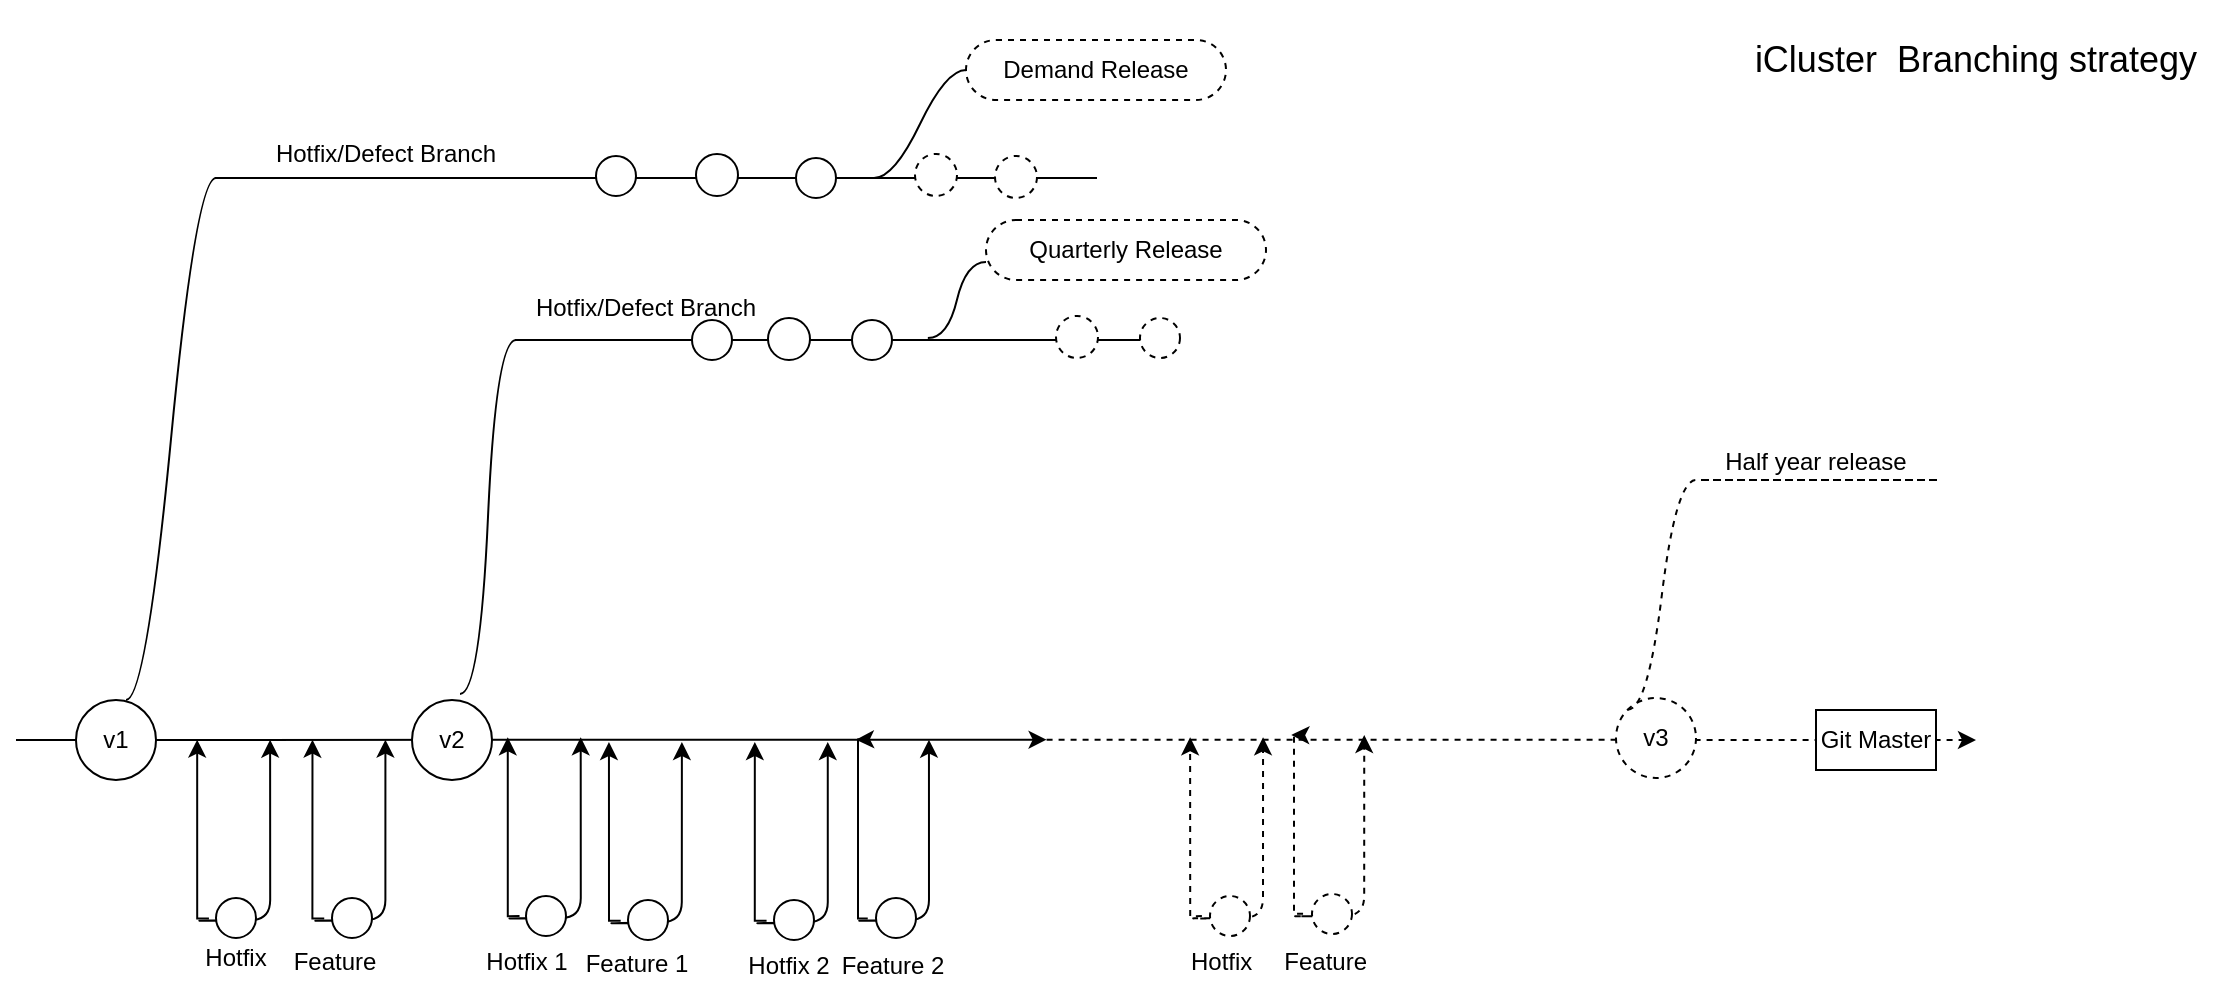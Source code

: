 <mxfile version="10.6.7" type="github"><diagram id="ERCZ-sif88_m20SyBogj" name="Page-1"><mxGraphModel dx="1394" dy="747" grid="1" gridSize="10" guides="1" tooltips="1" connect="1" arrows="1" fold="1" page="1" pageScale="1" pageWidth="1654" pageHeight="2336" math="0" shadow="0"><root><mxCell id="0"/><mxCell id="1" parent="0"/><mxCell id="cezSPCmCXMvMtt4Wc82V-1" value="" style="endArrow=classic;html=1;dashed=1;exitX=1;exitY=0.5;exitDx=0;exitDy=0;" edge="1" parent="1"><mxGeometry width="50" height="50" relative="1" as="geometry"><mxPoint x="535.294" y="399.824" as="sourcePoint"/><mxPoint x="1000" y="400.0" as="targetPoint"/></mxGeometry></mxCell><mxCell id="cezSPCmCXMvMtt4Wc82V-2" value="" style="endArrow=classic;html=1;entryX=1;entryY=0.5;entryDx=0;entryDy=0;" edge="1" parent="1"><mxGeometry width="50" height="50" relative="1" as="geometry"><mxPoint x="20" y="400.0" as="sourcePoint"/><mxPoint x="535.294" y="399.824" as="targetPoint"/></mxGeometry></mxCell><mxCell id="cezSPCmCXMvMtt4Wc82V-3" value="v1" style="ellipse;whiteSpace=wrap;html=1;aspect=fixed;" vertex="1" parent="1"><mxGeometry x="50" y="380" width="40" height="40" as="geometry"/></mxCell><mxCell id="cezSPCmCXMvMtt4Wc82V-4" value="Git Master" style="rounded=0;whiteSpace=wrap;html=1;" vertex="1" parent="1"><mxGeometry x="920" y="385" width="60" height="30" as="geometry"/></mxCell><mxCell id="cezSPCmCXMvMtt4Wc82V-5" value="" style="whiteSpace=wrap;html=1;shape=partialRectangle;top=0;left=0;bottom=1;right=0;points=[[0,1],[1,1]];strokeColor=#000000;fillColor=none;align=center;verticalAlign=bottom;routingCenterY=0.5;snapToPoint=1;container=1;recursiveResize=0;autosize=1;treeFolding=1;" vertex="1" parent="1"><mxGeometry x="120" y="99" width="440" height="20" as="geometry"/></mxCell><mxCell id="cezSPCmCXMvMtt4Wc82V-6" value="" style="ellipse;whiteSpace=wrap;html=1;aspect=fixed;" vertex="1" parent="cezSPCmCXMvMtt4Wc82V-5"><mxGeometry x="240" y="8" width="21" height="21" as="geometry"/></mxCell><mxCell id="cezSPCmCXMvMtt4Wc82V-7" value="" style="ellipse;whiteSpace=wrap;html=1;aspect=fixed;" vertex="1" parent="cezSPCmCXMvMtt4Wc82V-5"><mxGeometry x="190" y="9" width="20" height="20" as="geometry"/></mxCell><mxCell id="cezSPCmCXMvMtt4Wc82V-8" value="" style="edgeStyle=entityRelationEdgeStyle;startArrow=none;endArrow=none;segment=10;curved=1;" edge="1" parent="1" target="cezSPCmCXMvMtt4Wc82V-5"><mxGeometry relative="1" as="geometry"><mxPoint x="75" y="380.0" as="sourcePoint"/></mxGeometry></mxCell><mxCell id="cezSPCmCXMvMtt4Wc82V-9" value="" style="whiteSpace=wrap;html=1;shape=partialRectangle;top=0;left=0;bottom=1;right=0;points=[[0,1],[1,1]];strokeColor=#000000;fillColor=none;align=center;verticalAlign=bottom;routingCenterY=0.5;snapToPoint=1;container=1;recursiveResize=0;autosize=1;treeFolding=1;" vertex="1" parent="1"><mxGeometry x="270" y="170" width="330" height="30" as="geometry"/></mxCell><mxCell id="cezSPCmCXMvMtt4Wc82V-10" value="Hotfix/Defect Branch" style="text;html=1;strokeColor=none;fillColor=none;align=center;verticalAlign=middle;whiteSpace=wrap;rounded=0;" vertex="1" parent="cezSPCmCXMvMtt4Wc82V-9"><mxGeometry y="4" width="130" height="20" as="geometry"/></mxCell><mxCell id="cezSPCmCXMvMtt4Wc82V-11" value="" style="ellipse;whiteSpace=wrap;html=1;aspect=fixed;dashed=1;" vertex="1" parent="cezSPCmCXMvMtt4Wc82V-9"><mxGeometry x="270" y="18" width="21" height="21" as="geometry"/></mxCell><mxCell id="cezSPCmCXMvMtt4Wc82V-12" value="" style="ellipse;whiteSpace=wrap;html=1;aspect=fixed;dashed=1;" vertex="1" parent="cezSPCmCXMvMtt4Wc82V-9"><mxGeometry x="312" y="19" width="20" height="20" as="geometry"/></mxCell><mxCell id="cezSPCmCXMvMtt4Wc82V-13" value="" style="edgeStyle=entityRelationEdgeStyle;startArrow=none;endArrow=none;segment=10;curved=1;entryX=0;entryY=1;entryDx=0;entryDy=0;" edge="1" parent="1" target="cezSPCmCXMvMtt4Wc82V-9"><mxGeometry relative="1" as="geometry"><mxPoint x="242" y="377" as="sourcePoint"/><mxPoint x="280" y="203" as="targetPoint"/></mxGeometry></mxCell><mxCell id="cezSPCmCXMvMtt4Wc82V-14" value="v3" style="ellipse;whiteSpace=wrap;html=1;aspect=fixed;dashed=1;" vertex="1" parent="1"><mxGeometry x="820" y="379" width="40" height="40" as="geometry"/></mxCell><mxCell id="cezSPCmCXMvMtt4Wc82V-15" value="" style="ellipse;whiteSpace=wrap;html=1;aspect=fixed;" vertex="1" parent="1"><mxGeometry x="410" y="109" width="20" height="20" as="geometry"/></mxCell><mxCell id="cezSPCmCXMvMtt4Wc82V-16" value="Hotfix/Defect Branch" style="text;html=1;strokeColor=none;fillColor=none;align=center;verticalAlign=middle;whiteSpace=wrap;rounded=0;" vertex="1" parent="1"><mxGeometry x="140" y="97" width="130" height="20" as="geometry"/></mxCell><mxCell id="cezSPCmCXMvMtt4Wc82V-17" value="" style="ellipse;whiteSpace=wrap;html=1;aspect=fixed;" vertex="1" parent="1"><mxGeometry x="396" y="189" width="21" height="21" as="geometry"/></mxCell><mxCell id="cezSPCmCXMvMtt4Wc82V-18" value="" style="ellipse;whiteSpace=wrap;html=1;aspect=fixed;" vertex="1" parent="1"><mxGeometry x="358" y="190" width="20" height="20" as="geometry"/></mxCell><mxCell id="cezSPCmCXMvMtt4Wc82V-19" value="" style="ellipse;whiteSpace=wrap;html=1;aspect=fixed;" vertex="1" parent="1"><mxGeometry x="438" y="190" width="20" height="20" as="geometry"/></mxCell><mxCell id="cezSPCmCXMvMtt4Wc82V-20" value="Quarterly Release" style="whiteSpace=wrap;html=1;rounded=1;arcSize=50;align=center;verticalAlign=middle;container=1;recursiveResize=0;strokeWidth=1;autosize=1;spacing=4;treeFolding=1;dashed=1;" vertex="1" parent="1"><mxGeometry x="505" y="140" width="140" height="30" as="geometry"/></mxCell><mxCell id="cezSPCmCXMvMtt4Wc82V-21" value="" style="edgeStyle=entityRelationEdgeStyle;startArrow=none;endArrow=none;segment=10;curved=1;exitX=0.624;exitY=0.967;exitDx=0;exitDy=0;exitPerimeter=0;" edge="1" parent="1" source="cezSPCmCXMvMtt4Wc82V-9"><mxGeometry relative="1" as="geometry"><mxPoint x="485" y="200" as="sourcePoint"/><mxPoint x="505" y="161" as="targetPoint"/></mxGeometry></mxCell><mxCell id="cezSPCmCXMvMtt4Wc82V-22" value="Demand Release" style="whiteSpace=wrap;html=1;rounded=1;arcSize=50;align=center;verticalAlign=middle;container=1;recursiveResize=0;strokeWidth=1;autosize=1;spacing=4;treeFolding=1;dashed=1;" vertex="1" parent="1"><mxGeometry x="495" y="50" width="130" height="30" as="geometry"/></mxCell><mxCell id="cezSPCmCXMvMtt4Wc82V-23" value="" style="edgeStyle=entityRelationEdgeStyle;startArrow=none;endArrow=none;segment=10;curved=1;" edge="1" parent="1" target="cezSPCmCXMvMtt4Wc82V-22"><mxGeometry relative="1" as="geometry"><mxPoint x="449" y="119" as="sourcePoint"/></mxGeometry></mxCell><mxCell id="cezSPCmCXMvMtt4Wc82V-24" value="" style="ellipse;whiteSpace=wrap;html=1;aspect=fixed;dashed=1;" vertex="1" parent="1"><mxGeometry x="469.5" y="107" width="21" height="21" as="geometry"/></mxCell><mxCell id="cezSPCmCXMvMtt4Wc82V-25" value="" style="ellipse;whiteSpace=wrap;html=1;aspect=fixed;dashed=1;" vertex="1" parent="1"><mxGeometry x="509.5" y="108" width="21" height="21" as="geometry"/></mxCell><mxCell id="cezSPCmCXMvMtt4Wc82V-26" value="Half year release" style="whiteSpace=wrap;html=1;shape=partialRectangle;top=0;left=0;bottom=1;right=0;points=[[0,1],[1,1]];strokeColor=#000000;fillColor=none;align=center;verticalAlign=bottom;routingCenterY=0.5;snapToPoint=1;container=1;recursiveResize=0;autosize=1;treeFolding=1;dashed=1;" vertex="1" parent="1"><mxGeometry x="860" y="250" width="120" height="20" as="geometry"/></mxCell><mxCell id="cezSPCmCXMvMtt4Wc82V-27" value="" style="edgeStyle=entityRelationEdgeStyle;startArrow=none;endArrow=none;segment=10;curved=1;exitX=0;exitY=0;exitDx=0;exitDy=0;dashed=1;" edge="1" parent="1" source="cezSPCmCXMvMtt4Wc82V-14" target="cezSPCmCXMvMtt4Wc82V-26"><mxGeometry relative="1" as="geometry"><mxPoint x="820" y="290" as="sourcePoint"/></mxGeometry></mxCell><mxCell id="cezSPCmCXMvMtt4Wc82V-28" value="v2" style="ellipse;whiteSpace=wrap;html=1;aspect=fixed;" vertex="1" parent="1"><mxGeometry x="218" y="380" width="40" height="40" as="geometry"/></mxCell><mxCell id="cezSPCmCXMvMtt4Wc82V-29" value="&lt;font style=&quot;font-size: 18px&quot;&gt;iCluster&amp;nbsp; Branching strategy&lt;/font&gt;" style="text;html=1;strokeColor=none;fillColor=none;align=center;verticalAlign=middle;whiteSpace=wrap;rounded=0;dashed=1;" vertex="1" parent="1"><mxGeometry x="870" y="30" width="260" height="60" as="geometry"/></mxCell><mxCell id="cezSPCmCXMvMtt4Wc82V-30" value="Hotfix" style="text;html=1;strokeColor=none;fillColor=none;align=center;verticalAlign=middle;whiteSpace=wrap;rounded=0;" vertex="1" parent="1"><mxGeometry x="110" y="499" width="40" height="20" as="geometry"/></mxCell><mxCell id="cezSPCmCXMvMtt4Wc82V-31" value="" style="endArrow=classic;html=1;edgeStyle=orthogonalEdgeStyle;" edge="1" parent="1"><mxGeometry width="50" height="50" relative="1" as="geometry"><mxPoint x="124.706" y="490.412" as="sourcePoint"/><mxPoint x="147.059" y="399.824" as="targetPoint"/><Array as="points"><mxPoint x="107" y="490"/><mxPoint x="158" y="490"/></Array></mxGeometry></mxCell><mxCell id="cezSPCmCXMvMtt4Wc82V-32" style="edgeStyle=orthogonalEdgeStyle;rounded=0;orthogonalLoop=1;jettySize=auto;html=1;" edge="1" parent="1"><mxGeometry relative="1" as="geometry"><mxPoint x="110.588" y="399.824" as="targetPoint"/><mxPoint x="116.471" y="489.235" as="sourcePoint"/><Array as="points"><mxPoint x="111" y="489"/></Array></mxGeometry></mxCell><mxCell id="cezSPCmCXMvMtt4Wc82V-33" value="" style="ellipse;whiteSpace=wrap;html=1;aspect=fixed;" vertex="1" parent="1"><mxGeometry x="120" y="479" width="20" height="20" as="geometry"/></mxCell><mxCell id="cezSPCmCXMvMtt4Wc82V-34" value="Feature" style="text;html=1;strokeColor=none;fillColor=none;align=center;verticalAlign=middle;whiteSpace=wrap;rounded=0;" vertex="1" parent="1"><mxGeometry x="150" y="501" width="59" height="20" as="geometry"/></mxCell><mxCell id="cezSPCmCXMvMtt4Wc82V-35" style="edgeStyle=orthogonalEdgeStyle;rounded=0;orthogonalLoop=1;jettySize=auto;html=1;" edge="1" parent="1"><mxGeometry relative="1" as="geometry"><mxPoint x="168.235" y="399.824" as="targetPoint"/><mxPoint x="174.118" y="489.235" as="sourcePoint"/><Array as="points"><mxPoint x="169" y="489"/></Array></mxGeometry></mxCell><mxCell id="cezSPCmCXMvMtt4Wc82V-36" value="" style="endArrow=classic;html=1;edgeStyle=orthogonalEdgeStyle;" edge="1" parent="1"><mxGeometry width="50" height="50" relative="1" as="geometry"><mxPoint x="182.353" y="490.412" as="sourcePoint"/><mxPoint x="204.706" y="399.824" as="targetPoint"/><Array as="points"><mxPoint x="165" y="490"/><mxPoint x="216" y="490"/></Array></mxGeometry></mxCell><mxCell id="cezSPCmCXMvMtt4Wc82V-37" value="" style="ellipse;whiteSpace=wrap;html=1;aspect=fixed;" vertex="1" parent="1"><mxGeometry x="178" y="479" width="20" height="20" as="geometry"/></mxCell><mxCell id="cezSPCmCXMvMtt4Wc82V-38" value="" style="endArrow=classic;html=1;edgeStyle=orthogonalEdgeStyle;" edge="1" parent="1"><mxGeometry width="50" height="50" relative="1" as="geometry"><mxPoint x="280" y="489.235" as="sourcePoint"/><mxPoint x="302.353" y="398.647" as="targetPoint"/><Array as="points"><mxPoint x="262" y="489"/><mxPoint x="313" y="489"/></Array></mxGeometry></mxCell><mxCell id="cezSPCmCXMvMtt4Wc82V-39" style="edgeStyle=orthogonalEdgeStyle;rounded=0;orthogonalLoop=1;jettySize=auto;html=1;" edge="1" parent="1"><mxGeometry relative="1" as="geometry"><mxPoint x="265.882" y="398.647" as="targetPoint"/><mxPoint x="271.765" y="488.059" as="sourcePoint"/><Array as="points"><mxPoint x="266" y="488"/></Array></mxGeometry></mxCell><mxCell id="cezSPCmCXMvMtt4Wc82V-40" value="" style="ellipse;whiteSpace=wrap;html=1;aspect=fixed;" vertex="1" parent="1"><mxGeometry x="275" y="478" width="20" height="20" as="geometry"/></mxCell><mxCell id="cezSPCmCXMvMtt4Wc82V-41" value="" style="endArrow=classic;html=1;edgeStyle=orthogonalEdgeStyle;" edge="1" parent="1"><mxGeometry width="50" height="50" relative="1" as="geometry"><mxPoint x="330.588" y="491.588" as="sourcePoint"/><mxPoint x="352.941" y="401" as="targetPoint"/><Array as="points"><mxPoint x="313" y="491"/><mxPoint x="364" y="491"/></Array></mxGeometry></mxCell><mxCell id="cezSPCmCXMvMtt4Wc82V-42" style="edgeStyle=orthogonalEdgeStyle;rounded=0;orthogonalLoop=1;jettySize=auto;html=1;" edge="1" parent="1"><mxGeometry relative="1" as="geometry"><mxPoint x="316.471" y="401" as="targetPoint"/><mxPoint x="322.353" y="490.412" as="sourcePoint"/><Array as="points"><mxPoint x="317" y="490"/></Array></mxGeometry></mxCell><mxCell id="cezSPCmCXMvMtt4Wc82V-43" value="" style="ellipse;whiteSpace=wrap;html=1;aspect=fixed;" vertex="1" parent="1"><mxGeometry x="326" y="480" width="20" height="20" as="geometry"/></mxCell><mxCell id="cezSPCmCXMvMtt4Wc82V-44" value="" style="endArrow=classic;html=1;edgeStyle=orthogonalEdgeStyle;" edge="1" parent="1"><mxGeometry width="50" height="50" relative="1" as="geometry"><mxPoint x="403.529" y="491.588" as="sourcePoint"/><mxPoint x="425.882" y="401" as="targetPoint"/><Array as="points"><mxPoint x="386" y="491"/><mxPoint x="437" y="491"/></Array></mxGeometry></mxCell><mxCell id="cezSPCmCXMvMtt4Wc82V-45" style="edgeStyle=orthogonalEdgeStyle;rounded=0;orthogonalLoop=1;jettySize=auto;html=1;" edge="1" parent="1"><mxGeometry relative="1" as="geometry"><mxPoint x="389.412" y="401" as="targetPoint"/><mxPoint x="395.294" y="490.412" as="sourcePoint"/><Array as="points"><mxPoint x="390" y="490"/></Array></mxGeometry></mxCell><mxCell id="cezSPCmCXMvMtt4Wc82V-46" value="" style="ellipse;whiteSpace=wrap;html=1;aspect=fixed;" vertex="1" parent="1"><mxGeometry x="399" y="480" width="20" height="20" as="geometry"/></mxCell><mxCell id="cezSPCmCXMvMtt4Wc82V-47" value="" style="endArrow=classic;html=1;edgeStyle=orthogonalEdgeStyle;" edge="1" parent="1"><mxGeometry width="50" height="50" relative="1" as="geometry"><mxPoint x="454.118" y="490.412" as="sourcePoint"/><mxPoint x="476.471" y="399.824" as="targetPoint"/><Array as="points"><mxPoint x="437" y="490"/><mxPoint x="488" y="490"/></Array></mxGeometry></mxCell><mxCell id="cezSPCmCXMvMtt4Wc82V-48" style="edgeStyle=orthogonalEdgeStyle;rounded=0;orthogonalLoop=1;jettySize=auto;html=1;" edge="1" parent="1"><mxGeometry relative="1" as="geometry"><mxPoint x="440" y="399.824" as="targetPoint"/><mxPoint x="445.882" y="489.235" as="sourcePoint"/><Array as="points"><mxPoint x="441" y="489"/></Array></mxGeometry></mxCell><mxCell id="cezSPCmCXMvMtt4Wc82V-49" value="" style="ellipse;whiteSpace=wrap;html=1;aspect=fixed;" vertex="1" parent="1"><mxGeometry x="450" y="479" width="20" height="20" as="geometry"/></mxCell><mxCell id="cezSPCmCXMvMtt4Wc82V-50" value="Hotfix 1" style="text;html=1;strokeColor=none;fillColor=none;align=center;verticalAlign=middle;whiteSpace=wrap;rounded=0;" vertex="1" parent="1"><mxGeometry x="250" y="501" width="51" height="20" as="geometry"/></mxCell><mxCell id="cezSPCmCXMvMtt4Wc82V-51" value="Feature 1" style="text;html=1;strokeColor=none;fillColor=none;align=center;verticalAlign=middle;whiteSpace=wrap;rounded=0;" vertex="1" parent="1"><mxGeometry x="301" y="502" width="59" height="20" as="geometry"/></mxCell><mxCell id="cezSPCmCXMvMtt4Wc82V-52" value="Hotfix 2" style="text;html=1;strokeColor=none;fillColor=none;align=center;verticalAlign=middle;whiteSpace=wrap;rounded=0;" vertex="1" parent="1"><mxGeometry x="384" y="503" width="45" height="20" as="geometry"/></mxCell><mxCell id="cezSPCmCXMvMtt4Wc82V-53" value="Feature 2" style="text;html=1;strokeColor=none;fillColor=none;align=center;verticalAlign=middle;whiteSpace=wrap;rounded=0;" vertex="1" parent="1"><mxGeometry x="429" y="503" width="59" height="20" as="geometry"/></mxCell><mxCell id="cezSPCmCXMvMtt4Wc82V-54" value="" style="endArrow=classic;html=1;edgeStyle=orthogonalEdgeStyle;dashed=1;" edge="1" parent="1"><mxGeometry width="50" height="50" relative="1" as="geometry"><mxPoint x="621.176" y="489.235" as="sourcePoint"/><mxPoint x="643.529" y="398.647" as="targetPoint"/><Array as="points"><mxPoint x="604" y="489"/><mxPoint x="655" y="489"/></Array></mxGeometry></mxCell><mxCell id="cezSPCmCXMvMtt4Wc82V-55" style="edgeStyle=orthogonalEdgeStyle;rounded=0;orthogonalLoop=1;jettySize=auto;html=1;dashed=1;" edge="1" parent="1"><mxGeometry relative="1" as="geometry"><mxPoint x="607.059" y="398.647" as="targetPoint"/><mxPoint x="612.941" y="488.059" as="sourcePoint"/><Array as="points"><mxPoint x="608" y="488"/></Array></mxGeometry></mxCell><mxCell id="cezSPCmCXMvMtt4Wc82V-56" value="" style="ellipse;whiteSpace=wrap;html=1;aspect=fixed;dashed=1;" vertex="1" parent="1"><mxGeometry x="617" y="478" width="20" height="20" as="geometry"/></mxCell><mxCell id="cezSPCmCXMvMtt4Wc82V-57" value="" style="endArrow=classic;html=1;edgeStyle=orthogonalEdgeStyle;dashed=1;" edge="1" parent="1"><mxGeometry width="50" height="50" relative="1" as="geometry"><mxPoint x="671.765" y="488.059" as="sourcePoint"/><mxPoint x="694.118" y="397.471" as="targetPoint"/><Array as="points"><mxPoint x="655" y="488"/><mxPoint x="706" y="488"/></Array></mxGeometry></mxCell><mxCell id="cezSPCmCXMvMtt4Wc82V-58" style="edgeStyle=orthogonalEdgeStyle;rounded=0;orthogonalLoop=1;jettySize=auto;html=1;dashed=1;" edge="1" parent="1"><mxGeometry relative="1" as="geometry"><mxPoint x="657.647" y="397.471" as="targetPoint"/><mxPoint x="663.529" y="486.882" as="sourcePoint"/><Array as="points"><mxPoint x="659" y="487"/></Array></mxGeometry></mxCell><mxCell id="cezSPCmCXMvMtt4Wc82V-59" value="" style="ellipse;whiteSpace=wrap;html=1;aspect=fixed;dashed=1;" vertex="1" parent="1"><mxGeometry x="668" y="477" width="20" height="20" as="geometry"/></mxCell><mxCell id="cezSPCmCXMvMtt4Wc82V-60" value="Hotfix&amp;nbsp;" style="text;html=1;strokeColor=none;fillColor=none;align=center;verticalAlign=middle;whiteSpace=wrap;rounded=0;dashed=1;" vertex="1" parent="1"><mxGeometry x="602" y="501" width="45" height="20" as="geometry"/></mxCell><mxCell id="cezSPCmCXMvMtt4Wc82V-61" value="Feature&amp;nbsp;" style="text;html=1;strokeColor=none;fillColor=none;align=center;verticalAlign=middle;whiteSpace=wrap;rounded=0;dashed=1;" vertex="1" parent="1"><mxGeometry x="647" y="501" width="59" height="20" as="geometry"/></mxCell></root></mxGraphModel></diagram></mxfile>